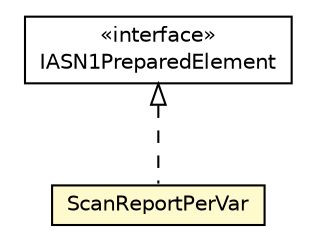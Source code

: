 #!/usr/local/bin/dot
#
# Class diagram 
# Generated by UMLGraph version R5_6-24-gf6e263 (http://www.umlgraph.org/)
#

digraph G {
	edge [fontname="Helvetica",fontsize=10,labelfontname="Helvetica",labelfontsize=10];
	node [fontname="Helvetica",fontsize=10,shape=plaintext];
	nodesep=0.25;
	ranksep=0.5;
	// org.universAAL.lddi.lib.ieeex73std.org.bn.coders.IASN1PreparedElement
	c7178102 [label=<<table title="org.universAAL.lddi.lib.ieeex73std.org.bn.coders.IASN1PreparedElement" border="0" cellborder="1" cellspacing="0" cellpadding="2" port="p" href="../../org/bn/coders/IASN1PreparedElement.html">
		<tr><td><table border="0" cellspacing="0" cellpadding="1">
<tr><td align="center" balign="center"> &#171;interface&#187; </td></tr>
<tr><td align="center" balign="center"> IASN1PreparedElement </td></tr>
		</table></td></tr>
		</table>>, URL="../../org/bn/coders/IASN1PreparedElement.html", fontname="Helvetica", fontcolor="black", fontsize=10.0];
	// org.universAAL.lddi.lib.ieeex73std.x73.p20601.ScanReportPerVar
	c7178278 [label=<<table title="org.universAAL.lddi.lib.ieeex73std.x73.p20601.ScanReportPerVar" border="0" cellborder="1" cellspacing="0" cellpadding="2" port="p" bgcolor="lemonChiffon" href="./ScanReportPerVar.html">
		<tr><td><table border="0" cellspacing="0" cellpadding="1">
<tr><td align="center" balign="center"> ScanReportPerVar </td></tr>
		</table></td></tr>
		</table>>, URL="./ScanReportPerVar.html", fontname="Helvetica", fontcolor="black", fontsize=10.0];
	//org.universAAL.lddi.lib.ieeex73std.x73.p20601.ScanReportPerVar implements org.universAAL.lddi.lib.ieeex73std.org.bn.coders.IASN1PreparedElement
	c7178102:p -> c7178278:p [dir=back,arrowtail=empty,style=dashed];
}

